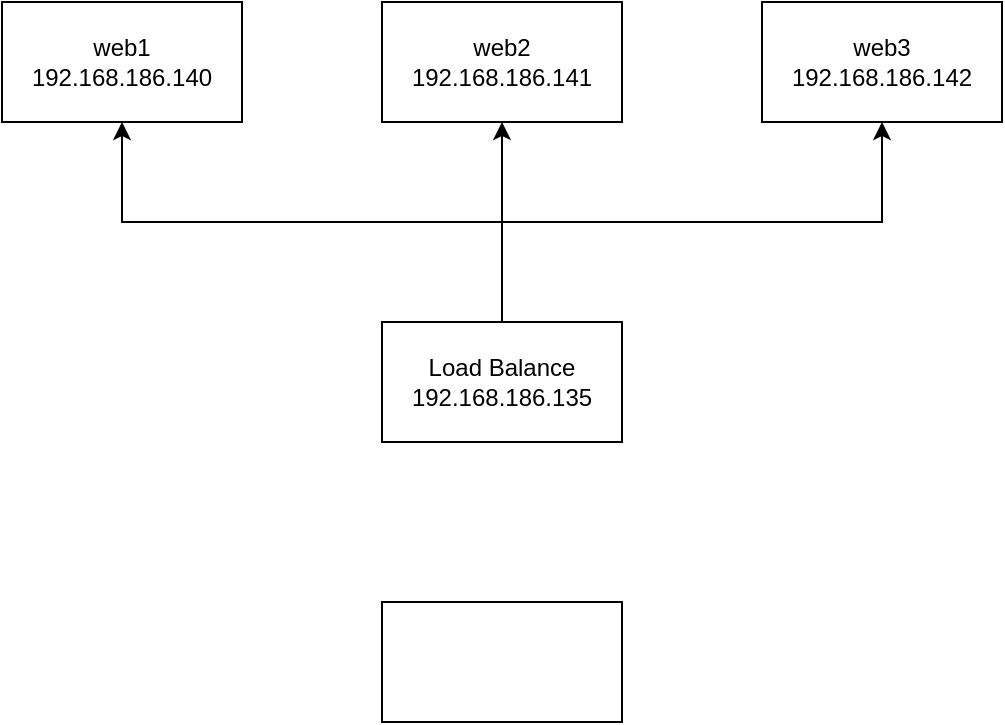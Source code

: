 <mxfile version="14.7.6" type="github">
  <diagram id="5qIl3elBrcXpy-GFM9ye" name="Page-1">
    <mxGraphModel dx="706" dy="405" grid="1" gridSize="10" guides="1" tooltips="1" connect="1" arrows="1" fold="1" page="1" pageScale="1" pageWidth="827" pageHeight="1169" math="0" shadow="0">
      <root>
        <mxCell id="0" />
        <mxCell id="1" parent="0" />
        <mxCell id="cJYdWhawQsmr0SMR5G5_-1" value="web1&lt;br&gt;192.168.186.140" style="rounded=0;whiteSpace=wrap;html=1;" parent="1" vertex="1">
          <mxGeometry x="170" y="580" width="120" height="60" as="geometry" />
        </mxCell>
        <mxCell id="cJYdWhawQsmr0SMR5G5_-2" value="web2&lt;br&gt;192.168.186.141" style="rounded=0;whiteSpace=wrap;html=1;" parent="1" vertex="1">
          <mxGeometry x="360" y="580" width="120" height="60" as="geometry" />
        </mxCell>
        <mxCell id="cJYdWhawQsmr0SMR5G5_-3" value="web3&lt;br&gt;192.168.186.142" style="rounded=0;whiteSpace=wrap;html=1;" parent="1" vertex="1">
          <mxGeometry x="550" y="580" width="120" height="60" as="geometry" />
        </mxCell>
        <mxCell id="raVNPXhGQOJgfKJG0Fia-1" style="edgeStyle=orthogonalEdgeStyle;rounded=0;orthogonalLoop=1;jettySize=auto;html=1;exitX=0.5;exitY=0;exitDx=0;exitDy=0;entryX=0.5;entryY=1;entryDx=0;entryDy=0;" edge="1" parent="1" source="cJYdWhawQsmr0SMR5G5_-4" target="cJYdWhawQsmr0SMR5G5_-2">
          <mxGeometry relative="1" as="geometry" />
        </mxCell>
        <mxCell id="raVNPXhGQOJgfKJG0Fia-2" style="edgeStyle=orthogonalEdgeStyle;rounded=0;orthogonalLoop=1;jettySize=auto;html=1;exitX=0.5;exitY=0;exitDx=0;exitDy=0;entryX=0.5;entryY=1;entryDx=0;entryDy=0;" edge="1" parent="1" source="cJYdWhawQsmr0SMR5G5_-4" target="cJYdWhawQsmr0SMR5G5_-1">
          <mxGeometry relative="1" as="geometry" />
        </mxCell>
        <mxCell id="raVNPXhGQOJgfKJG0Fia-3" style="edgeStyle=orthogonalEdgeStyle;rounded=0;orthogonalLoop=1;jettySize=auto;html=1;exitX=0.5;exitY=0;exitDx=0;exitDy=0;entryX=0.5;entryY=1;entryDx=0;entryDy=0;" edge="1" parent="1" source="cJYdWhawQsmr0SMR5G5_-4" target="cJYdWhawQsmr0SMR5G5_-3">
          <mxGeometry relative="1" as="geometry" />
        </mxCell>
        <mxCell id="cJYdWhawQsmr0SMR5G5_-4" value="Load Balance&lt;br&gt;192.168.186.135" style="rounded=0;whiteSpace=wrap;html=1;" parent="1" vertex="1">
          <mxGeometry x="360" y="740" width="120" height="60" as="geometry" />
        </mxCell>
        <mxCell id="raVNPXhGQOJgfKJG0Fia-4" value="" style="rounded=0;whiteSpace=wrap;html=1;" vertex="1" parent="1">
          <mxGeometry x="360" y="880" width="120" height="60" as="geometry" />
        </mxCell>
      </root>
    </mxGraphModel>
  </diagram>
</mxfile>
